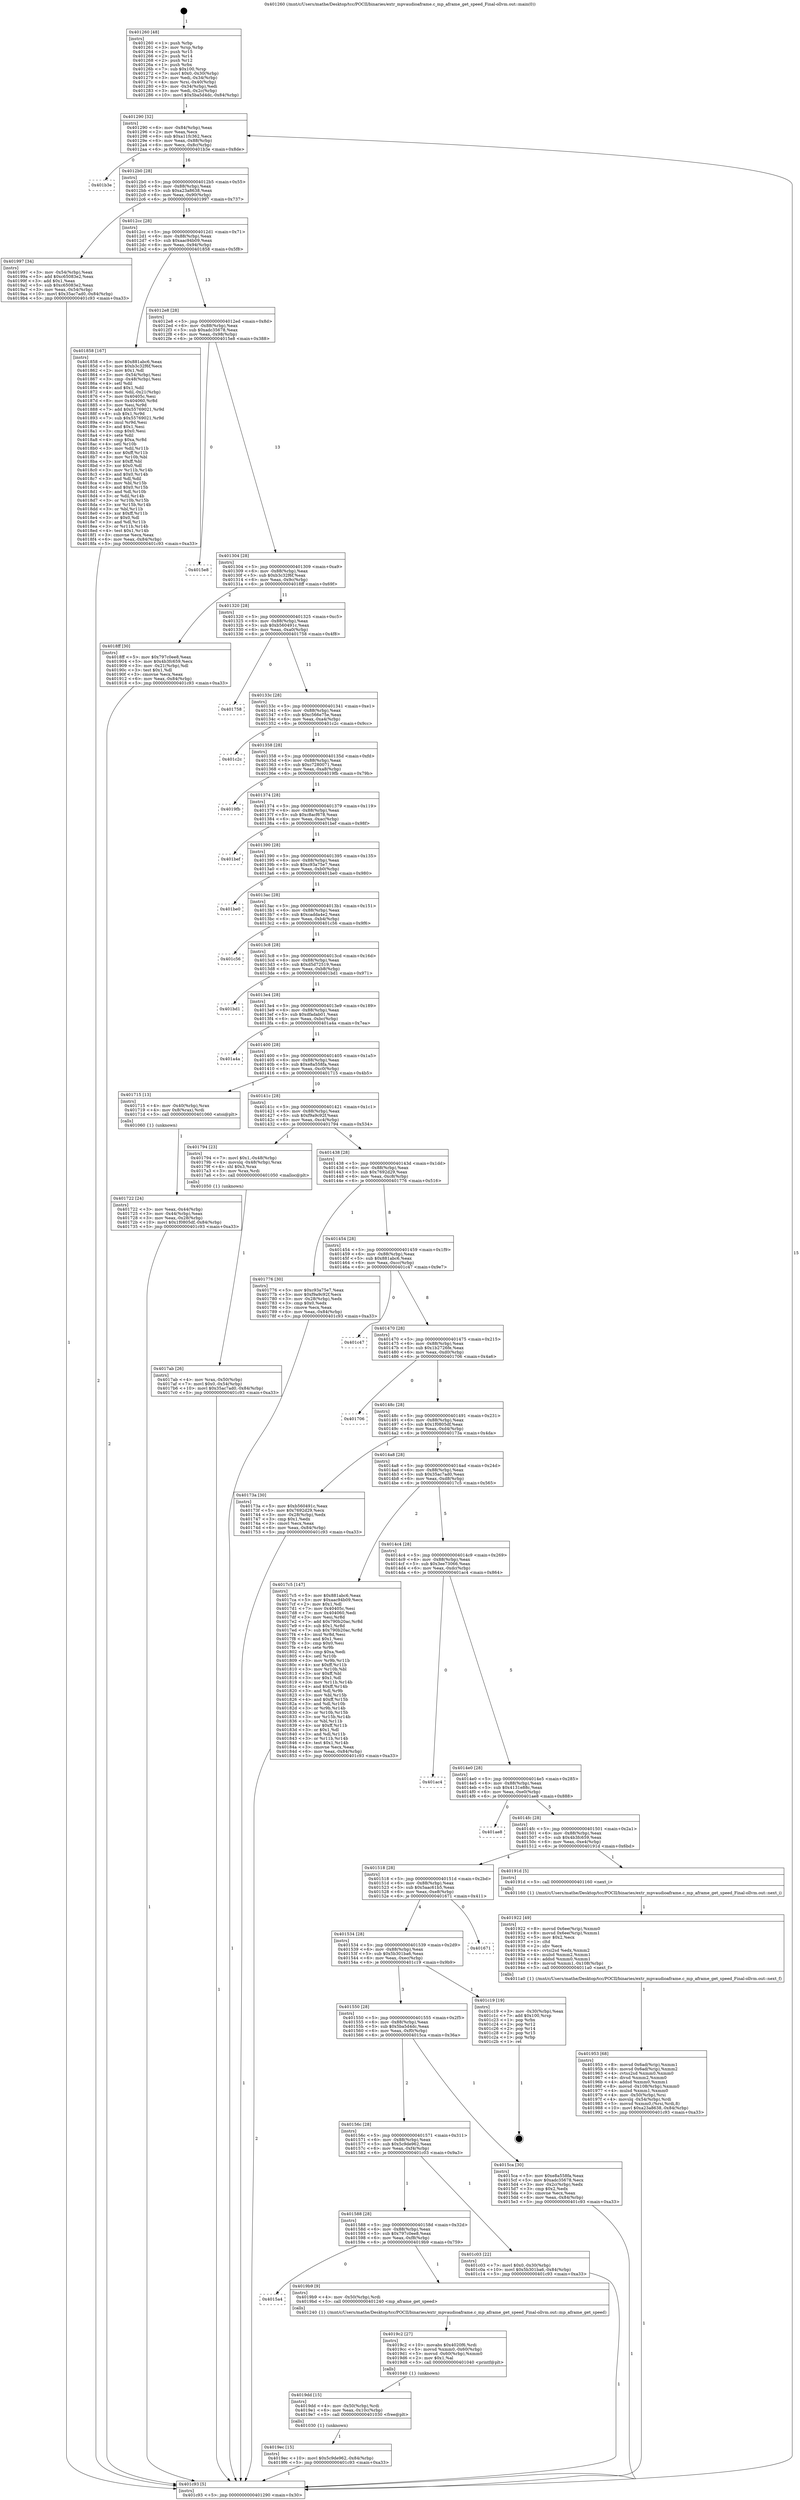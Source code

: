 digraph "0x401260" {
  label = "0x401260 (/mnt/c/Users/mathe/Desktop/tcc/POCII/binaries/extr_mpvaudioaframe.c_mp_aframe_get_speed_Final-ollvm.out::main(0))"
  labelloc = "t"
  node[shape=record]

  Entry [label="",width=0.3,height=0.3,shape=circle,fillcolor=black,style=filled]
  "0x401290" [label="{
     0x401290 [32]\l
     | [instrs]\l
     &nbsp;&nbsp;0x401290 \<+6\>: mov -0x84(%rbp),%eax\l
     &nbsp;&nbsp;0x401296 \<+2\>: mov %eax,%ecx\l
     &nbsp;&nbsp;0x401298 \<+6\>: sub $0xa11fc362,%ecx\l
     &nbsp;&nbsp;0x40129e \<+6\>: mov %eax,-0x88(%rbp)\l
     &nbsp;&nbsp;0x4012a4 \<+6\>: mov %ecx,-0x8c(%rbp)\l
     &nbsp;&nbsp;0x4012aa \<+6\>: je 0000000000401b3e \<main+0x8de\>\l
  }"]
  "0x401b3e" [label="{
     0x401b3e\l
  }", style=dashed]
  "0x4012b0" [label="{
     0x4012b0 [28]\l
     | [instrs]\l
     &nbsp;&nbsp;0x4012b0 \<+5\>: jmp 00000000004012b5 \<main+0x55\>\l
     &nbsp;&nbsp;0x4012b5 \<+6\>: mov -0x88(%rbp),%eax\l
     &nbsp;&nbsp;0x4012bb \<+5\>: sub $0xa23a8638,%eax\l
     &nbsp;&nbsp;0x4012c0 \<+6\>: mov %eax,-0x90(%rbp)\l
     &nbsp;&nbsp;0x4012c6 \<+6\>: je 0000000000401997 \<main+0x737\>\l
  }"]
  Exit [label="",width=0.3,height=0.3,shape=circle,fillcolor=black,style=filled,peripheries=2]
  "0x401997" [label="{
     0x401997 [34]\l
     | [instrs]\l
     &nbsp;&nbsp;0x401997 \<+3\>: mov -0x54(%rbp),%eax\l
     &nbsp;&nbsp;0x40199a \<+5\>: add $0xc65083e2,%eax\l
     &nbsp;&nbsp;0x40199f \<+3\>: add $0x1,%eax\l
     &nbsp;&nbsp;0x4019a2 \<+5\>: sub $0xc65083e2,%eax\l
     &nbsp;&nbsp;0x4019a7 \<+3\>: mov %eax,-0x54(%rbp)\l
     &nbsp;&nbsp;0x4019aa \<+10\>: movl $0x35ac7ad0,-0x84(%rbp)\l
     &nbsp;&nbsp;0x4019b4 \<+5\>: jmp 0000000000401c93 \<main+0xa33\>\l
  }"]
  "0x4012cc" [label="{
     0x4012cc [28]\l
     | [instrs]\l
     &nbsp;&nbsp;0x4012cc \<+5\>: jmp 00000000004012d1 \<main+0x71\>\l
     &nbsp;&nbsp;0x4012d1 \<+6\>: mov -0x88(%rbp),%eax\l
     &nbsp;&nbsp;0x4012d7 \<+5\>: sub $0xaac94b09,%eax\l
     &nbsp;&nbsp;0x4012dc \<+6\>: mov %eax,-0x94(%rbp)\l
     &nbsp;&nbsp;0x4012e2 \<+6\>: je 0000000000401858 \<main+0x5f8\>\l
  }"]
  "0x4019ec" [label="{
     0x4019ec [15]\l
     | [instrs]\l
     &nbsp;&nbsp;0x4019ec \<+10\>: movl $0x5c9de962,-0x84(%rbp)\l
     &nbsp;&nbsp;0x4019f6 \<+5\>: jmp 0000000000401c93 \<main+0xa33\>\l
  }"]
  "0x401858" [label="{
     0x401858 [167]\l
     | [instrs]\l
     &nbsp;&nbsp;0x401858 \<+5\>: mov $0x881abc6,%eax\l
     &nbsp;&nbsp;0x40185d \<+5\>: mov $0xb3c32f6f,%ecx\l
     &nbsp;&nbsp;0x401862 \<+2\>: mov $0x1,%dl\l
     &nbsp;&nbsp;0x401864 \<+3\>: mov -0x54(%rbp),%esi\l
     &nbsp;&nbsp;0x401867 \<+3\>: cmp -0x48(%rbp),%esi\l
     &nbsp;&nbsp;0x40186a \<+4\>: setl %dil\l
     &nbsp;&nbsp;0x40186e \<+4\>: and $0x1,%dil\l
     &nbsp;&nbsp;0x401872 \<+4\>: mov %dil,-0x21(%rbp)\l
     &nbsp;&nbsp;0x401876 \<+7\>: mov 0x40405c,%esi\l
     &nbsp;&nbsp;0x40187d \<+8\>: mov 0x404060,%r8d\l
     &nbsp;&nbsp;0x401885 \<+3\>: mov %esi,%r9d\l
     &nbsp;&nbsp;0x401888 \<+7\>: add $0x55769021,%r9d\l
     &nbsp;&nbsp;0x40188f \<+4\>: sub $0x1,%r9d\l
     &nbsp;&nbsp;0x401893 \<+7\>: sub $0x55769021,%r9d\l
     &nbsp;&nbsp;0x40189a \<+4\>: imul %r9d,%esi\l
     &nbsp;&nbsp;0x40189e \<+3\>: and $0x1,%esi\l
     &nbsp;&nbsp;0x4018a1 \<+3\>: cmp $0x0,%esi\l
     &nbsp;&nbsp;0x4018a4 \<+4\>: sete %dil\l
     &nbsp;&nbsp;0x4018a8 \<+4\>: cmp $0xa,%r8d\l
     &nbsp;&nbsp;0x4018ac \<+4\>: setl %r10b\l
     &nbsp;&nbsp;0x4018b0 \<+3\>: mov %dil,%r11b\l
     &nbsp;&nbsp;0x4018b3 \<+4\>: xor $0xff,%r11b\l
     &nbsp;&nbsp;0x4018b7 \<+3\>: mov %r10b,%bl\l
     &nbsp;&nbsp;0x4018ba \<+3\>: xor $0xff,%bl\l
     &nbsp;&nbsp;0x4018bd \<+3\>: xor $0x0,%dl\l
     &nbsp;&nbsp;0x4018c0 \<+3\>: mov %r11b,%r14b\l
     &nbsp;&nbsp;0x4018c3 \<+4\>: and $0x0,%r14b\l
     &nbsp;&nbsp;0x4018c7 \<+3\>: and %dl,%dil\l
     &nbsp;&nbsp;0x4018ca \<+3\>: mov %bl,%r15b\l
     &nbsp;&nbsp;0x4018cd \<+4\>: and $0x0,%r15b\l
     &nbsp;&nbsp;0x4018d1 \<+3\>: and %dl,%r10b\l
     &nbsp;&nbsp;0x4018d4 \<+3\>: or %dil,%r14b\l
     &nbsp;&nbsp;0x4018d7 \<+3\>: or %r10b,%r15b\l
     &nbsp;&nbsp;0x4018da \<+3\>: xor %r15b,%r14b\l
     &nbsp;&nbsp;0x4018dd \<+3\>: or %bl,%r11b\l
     &nbsp;&nbsp;0x4018e0 \<+4\>: xor $0xff,%r11b\l
     &nbsp;&nbsp;0x4018e4 \<+3\>: or $0x0,%dl\l
     &nbsp;&nbsp;0x4018e7 \<+3\>: and %dl,%r11b\l
     &nbsp;&nbsp;0x4018ea \<+3\>: or %r11b,%r14b\l
     &nbsp;&nbsp;0x4018ed \<+4\>: test $0x1,%r14b\l
     &nbsp;&nbsp;0x4018f1 \<+3\>: cmovne %ecx,%eax\l
     &nbsp;&nbsp;0x4018f4 \<+6\>: mov %eax,-0x84(%rbp)\l
     &nbsp;&nbsp;0x4018fa \<+5\>: jmp 0000000000401c93 \<main+0xa33\>\l
  }"]
  "0x4012e8" [label="{
     0x4012e8 [28]\l
     | [instrs]\l
     &nbsp;&nbsp;0x4012e8 \<+5\>: jmp 00000000004012ed \<main+0x8d\>\l
     &nbsp;&nbsp;0x4012ed \<+6\>: mov -0x88(%rbp),%eax\l
     &nbsp;&nbsp;0x4012f3 \<+5\>: sub $0xadc35678,%eax\l
     &nbsp;&nbsp;0x4012f8 \<+6\>: mov %eax,-0x98(%rbp)\l
     &nbsp;&nbsp;0x4012fe \<+6\>: je 00000000004015e8 \<main+0x388\>\l
  }"]
  "0x4019dd" [label="{
     0x4019dd [15]\l
     | [instrs]\l
     &nbsp;&nbsp;0x4019dd \<+4\>: mov -0x50(%rbp),%rdi\l
     &nbsp;&nbsp;0x4019e1 \<+6\>: mov %eax,-0x10c(%rbp)\l
     &nbsp;&nbsp;0x4019e7 \<+5\>: call 0000000000401030 \<free@plt\>\l
     | [calls]\l
     &nbsp;&nbsp;0x401030 \{1\} (unknown)\l
  }"]
  "0x4015e8" [label="{
     0x4015e8\l
  }", style=dashed]
  "0x401304" [label="{
     0x401304 [28]\l
     | [instrs]\l
     &nbsp;&nbsp;0x401304 \<+5\>: jmp 0000000000401309 \<main+0xa9\>\l
     &nbsp;&nbsp;0x401309 \<+6\>: mov -0x88(%rbp),%eax\l
     &nbsp;&nbsp;0x40130f \<+5\>: sub $0xb3c32f6f,%eax\l
     &nbsp;&nbsp;0x401314 \<+6\>: mov %eax,-0x9c(%rbp)\l
     &nbsp;&nbsp;0x40131a \<+6\>: je 00000000004018ff \<main+0x69f\>\l
  }"]
  "0x4019c2" [label="{
     0x4019c2 [27]\l
     | [instrs]\l
     &nbsp;&nbsp;0x4019c2 \<+10\>: movabs $0x4020f6,%rdi\l
     &nbsp;&nbsp;0x4019cc \<+5\>: movsd %xmm0,-0x60(%rbp)\l
     &nbsp;&nbsp;0x4019d1 \<+5\>: movsd -0x60(%rbp),%xmm0\l
     &nbsp;&nbsp;0x4019d6 \<+2\>: mov $0x1,%al\l
     &nbsp;&nbsp;0x4019d8 \<+5\>: call 0000000000401040 \<printf@plt\>\l
     | [calls]\l
     &nbsp;&nbsp;0x401040 \{1\} (unknown)\l
  }"]
  "0x4018ff" [label="{
     0x4018ff [30]\l
     | [instrs]\l
     &nbsp;&nbsp;0x4018ff \<+5\>: mov $0x797c0ee8,%eax\l
     &nbsp;&nbsp;0x401904 \<+5\>: mov $0x4b3fc659,%ecx\l
     &nbsp;&nbsp;0x401909 \<+3\>: mov -0x21(%rbp),%dl\l
     &nbsp;&nbsp;0x40190c \<+3\>: test $0x1,%dl\l
     &nbsp;&nbsp;0x40190f \<+3\>: cmovne %ecx,%eax\l
     &nbsp;&nbsp;0x401912 \<+6\>: mov %eax,-0x84(%rbp)\l
     &nbsp;&nbsp;0x401918 \<+5\>: jmp 0000000000401c93 \<main+0xa33\>\l
  }"]
  "0x401320" [label="{
     0x401320 [28]\l
     | [instrs]\l
     &nbsp;&nbsp;0x401320 \<+5\>: jmp 0000000000401325 \<main+0xc5\>\l
     &nbsp;&nbsp;0x401325 \<+6\>: mov -0x88(%rbp),%eax\l
     &nbsp;&nbsp;0x40132b \<+5\>: sub $0xb560491c,%eax\l
     &nbsp;&nbsp;0x401330 \<+6\>: mov %eax,-0xa0(%rbp)\l
     &nbsp;&nbsp;0x401336 \<+6\>: je 0000000000401758 \<main+0x4f8\>\l
  }"]
  "0x4015a4" [label="{
     0x4015a4\l
  }", style=dashed]
  "0x401758" [label="{
     0x401758\l
  }", style=dashed]
  "0x40133c" [label="{
     0x40133c [28]\l
     | [instrs]\l
     &nbsp;&nbsp;0x40133c \<+5\>: jmp 0000000000401341 \<main+0xe1\>\l
     &nbsp;&nbsp;0x401341 \<+6\>: mov -0x88(%rbp),%eax\l
     &nbsp;&nbsp;0x401347 \<+5\>: sub $0xc566e75e,%eax\l
     &nbsp;&nbsp;0x40134c \<+6\>: mov %eax,-0xa4(%rbp)\l
     &nbsp;&nbsp;0x401352 \<+6\>: je 0000000000401c2c \<main+0x9cc\>\l
  }"]
  "0x4019b9" [label="{
     0x4019b9 [9]\l
     | [instrs]\l
     &nbsp;&nbsp;0x4019b9 \<+4\>: mov -0x50(%rbp),%rdi\l
     &nbsp;&nbsp;0x4019bd \<+5\>: call 0000000000401240 \<mp_aframe_get_speed\>\l
     | [calls]\l
     &nbsp;&nbsp;0x401240 \{1\} (/mnt/c/Users/mathe/Desktop/tcc/POCII/binaries/extr_mpvaudioaframe.c_mp_aframe_get_speed_Final-ollvm.out::mp_aframe_get_speed)\l
  }"]
  "0x401c2c" [label="{
     0x401c2c\l
  }", style=dashed]
  "0x401358" [label="{
     0x401358 [28]\l
     | [instrs]\l
     &nbsp;&nbsp;0x401358 \<+5\>: jmp 000000000040135d \<main+0xfd\>\l
     &nbsp;&nbsp;0x40135d \<+6\>: mov -0x88(%rbp),%eax\l
     &nbsp;&nbsp;0x401363 \<+5\>: sub $0xc7280071,%eax\l
     &nbsp;&nbsp;0x401368 \<+6\>: mov %eax,-0xa8(%rbp)\l
     &nbsp;&nbsp;0x40136e \<+6\>: je 00000000004019fb \<main+0x79b\>\l
  }"]
  "0x401588" [label="{
     0x401588 [28]\l
     | [instrs]\l
     &nbsp;&nbsp;0x401588 \<+5\>: jmp 000000000040158d \<main+0x32d\>\l
     &nbsp;&nbsp;0x40158d \<+6\>: mov -0x88(%rbp),%eax\l
     &nbsp;&nbsp;0x401593 \<+5\>: sub $0x797c0ee8,%eax\l
     &nbsp;&nbsp;0x401598 \<+6\>: mov %eax,-0xf8(%rbp)\l
     &nbsp;&nbsp;0x40159e \<+6\>: je 00000000004019b9 \<main+0x759\>\l
  }"]
  "0x4019fb" [label="{
     0x4019fb\l
  }", style=dashed]
  "0x401374" [label="{
     0x401374 [28]\l
     | [instrs]\l
     &nbsp;&nbsp;0x401374 \<+5\>: jmp 0000000000401379 \<main+0x119\>\l
     &nbsp;&nbsp;0x401379 \<+6\>: mov -0x88(%rbp),%eax\l
     &nbsp;&nbsp;0x40137f \<+5\>: sub $0xc8acf678,%eax\l
     &nbsp;&nbsp;0x401384 \<+6\>: mov %eax,-0xac(%rbp)\l
     &nbsp;&nbsp;0x40138a \<+6\>: je 0000000000401bef \<main+0x98f\>\l
  }"]
  "0x401c03" [label="{
     0x401c03 [22]\l
     | [instrs]\l
     &nbsp;&nbsp;0x401c03 \<+7\>: movl $0x0,-0x30(%rbp)\l
     &nbsp;&nbsp;0x401c0a \<+10\>: movl $0x5b301ba6,-0x84(%rbp)\l
     &nbsp;&nbsp;0x401c14 \<+5\>: jmp 0000000000401c93 \<main+0xa33\>\l
  }"]
  "0x401bef" [label="{
     0x401bef\l
  }", style=dashed]
  "0x401390" [label="{
     0x401390 [28]\l
     | [instrs]\l
     &nbsp;&nbsp;0x401390 \<+5\>: jmp 0000000000401395 \<main+0x135\>\l
     &nbsp;&nbsp;0x401395 \<+6\>: mov -0x88(%rbp),%eax\l
     &nbsp;&nbsp;0x40139b \<+5\>: sub $0xc93a75e7,%eax\l
     &nbsp;&nbsp;0x4013a0 \<+6\>: mov %eax,-0xb0(%rbp)\l
     &nbsp;&nbsp;0x4013a6 \<+6\>: je 0000000000401be0 \<main+0x980\>\l
  }"]
  "0x401953" [label="{
     0x401953 [68]\l
     | [instrs]\l
     &nbsp;&nbsp;0x401953 \<+8\>: movsd 0x6ad(%rip),%xmm1\l
     &nbsp;&nbsp;0x40195b \<+8\>: movsd 0x6ad(%rip),%xmm2\l
     &nbsp;&nbsp;0x401963 \<+4\>: cvtss2sd %xmm0,%xmm0\l
     &nbsp;&nbsp;0x401967 \<+4\>: divsd %xmm2,%xmm0\l
     &nbsp;&nbsp;0x40196b \<+4\>: addsd %xmm0,%xmm1\l
     &nbsp;&nbsp;0x40196f \<+8\>: movsd -0x108(%rbp),%xmm0\l
     &nbsp;&nbsp;0x401977 \<+4\>: mulsd %xmm1,%xmm0\l
     &nbsp;&nbsp;0x40197b \<+4\>: mov -0x50(%rbp),%rsi\l
     &nbsp;&nbsp;0x40197f \<+4\>: movslq -0x54(%rbp),%rdi\l
     &nbsp;&nbsp;0x401983 \<+5\>: movsd %xmm0,(%rsi,%rdi,8)\l
     &nbsp;&nbsp;0x401988 \<+10\>: movl $0xa23a8638,-0x84(%rbp)\l
     &nbsp;&nbsp;0x401992 \<+5\>: jmp 0000000000401c93 \<main+0xa33\>\l
  }"]
  "0x401be0" [label="{
     0x401be0\l
  }", style=dashed]
  "0x4013ac" [label="{
     0x4013ac [28]\l
     | [instrs]\l
     &nbsp;&nbsp;0x4013ac \<+5\>: jmp 00000000004013b1 \<main+0x151\>\l
     &nbsp;&nbsp;0x4013b1 \<+6\>: mov -0x88(%rbp),%eax\l
     &nbsp;&nbsp;0x4013b7 \<+5\>: sub $0xcadda4e2,%eax\l
     &nbsp;&nbsp;0x4013bc \<+6\>: mov %eax,-0xb4(%rbp)\l
     &nbsp;&nbsp;0x4013c2 \<+6\>: je 0000000000401c56 \<main+0x9f6\>\l
  }"]
  "0x401922" [label="{
     0x401922 [49]\l
     | [instrs]\l
     &nbsp;&nbsp;0x401922 \<+8\>: movsd 0x6ee(%rip),%xmm0\l
     &nbsp;&nbsp;0x40192a \<+8\>: movsd 0x6ee(%rip),%xmm1\l
     &nbsp;&nbsp;0x401932 \<+5\>: mov $0x2,%ecx\l
     &nbsp;&nbsp;0x401937 \<+1\>: cltd\l
     &nbsp;&nbsp;0x401938 \<+2\>: idiv %ecx\l
     &nbsp;&nbsp;0x40193a \<+4\>: cvtsi2sd %edx,%xmm2\l
     &nbsp;&nbsp;0x40193e \<+4\>: mulsd %xmm2,%xmm1\l
     &nbsp;&nbsp;0x401942 \<+4\>: addsd %xmm0,%xmm1\l
     &nbsp;&nbsp;0x401946 \<+8\>: movsd %xmm1,-0x108(%rbp)\l
     &nbsp;&nbsp;0x40194e \<+5\>: call 00000000004011a0 \<next_f\>\l
     | [calls]\l
     &nbsp;&nbsp;0x4011a0 \{1\} (/mnt/c/Users/mathe/Desktop/tcc/POCII/binaries/extr_mpvaudioaframe.c_mp_aframe_get_speed_Final-ollvm.out::next_f)\l
  }"]
  "0x401c56" [label="{
     0x401c56\l
  }", style=dashed]
  "0x4013c8" [label="{
     0x4013c8 [28]\l
     | [instrs]\l
     &nbsp;&nbsp;0x4013c8 \<+5\>: jmp 00000000004013cd \<main+0x16d\>\l
     &nbsp;&nbsp;0x4013cd \<+6\>: mov -0x88(%rbp),%eax\l
     &nbsp;&nbsp;0x4013d3 \<+5\>: sub $0xd5d72519,%eax\l
     &nbsp;&nbsp;0x4013d8 \<+6\>: mov %eax,-0xb8(%rbp)\l
     &nbsp;&nbsp;0x4013de \<+6\>: je 0000000000401bd1 \<main+0x971\>\l
  }"]
  "0x4017ab" [label="{
     0x4017ab [26]\l
     | [instrs]\l
     &nbsp;&nbsp;0x4017ab \<+4\>: mov %rax,-0x50(%rbp)\l
     &nbsp;&nbsp;0x4017af \<+7\>: movl $0x0,-0x54(%rbp)\l
     &nbsp;&nbsp;0x4017b6 \<+10\>: movl $0x35ac7ad0,-0x84(%rbp)\l
     &nbsp;&nbsp;0x4017c0 \<+5\>: jmp 0000000000401c93 \<main+0xa33\>\l
  }"]
  "0x401bd1" [label="{
     0x401bd1\l
  }", style=dashed]
  "0x4013e4" [label="{
     0x4013e4 [28]\l
     | [instrs]\l
     &nbsp;&nbsp;0x4013e4 \<+5\>: jmp 00000000004013e9 \<main+0x189\>\l
     &nbsp;&nbsp;0x4013e9 \<+6\>: mov -0x88(%rbp),%eax\l
     &nbsp;&nbsp;0x4013ef \<+5\>: sub $0xdfadab01,%eax\l
     &nbsp;&nbsp;0x4013f4 \<+6\>: mov %eax,-0xbc(%rbp)\l
     &nbsp;&nbsp;0x4013fa \<+6\>: je 0000000000401a4a \<main+0x7ea\>\l
  }"]
  "0x401722" [label="{
     0x401722 [24]\l
     | [instrs]\l
     &nbsp;&nbsp;0x401722 \<+3\>: mov %eax,-0x44(%rbp)\l
     &nbsp;&nbsp;0x401725 \<+3\>: mov -0x44(%rbp),%eax\l
     &nbsp;&nbsp;0x401728 \<+3\>: mov %eax,-0x28(%rbp)\l
     &nbsp;&nbsp;0x40172b \<+10\>: movl $0x1f0805df,-0x84(%rbp)\l
     &nbsp;&nbsp;0x401735 \<+5\>: jmp 0000000000401c93 \<main+0xa33\>\l
  }"]
  "0x401a4a" [label="{
     0x401a4a\l
  }", style=dashed]
  "0x401400" [label="{
     0x401400 [28]\l
     | [instrs]\l
     &nbsp;&nbsp;0x401400 \<+5\>: jmp 0000000000401405 \<main+0x1a5\>\l
     &nbsp;&nbsp;0x401405 \<+6\>: mov -0x88(%rbp),%eax\l
     &nbsp;&nbsp;0x40140b \<+5\>: sub $0xe8a558fa,%eax\l
     &nbsp;&nbsp;0x401410 \<+6\>: mov %eax,-0xc0(%rbp)\l
     &nbsp;&nbsp;0x401416 \<+6\>: je 0000000000401715 \<main+0x4b5\>\l
  }"]
  "0x401260" [label="{
     0x401260 [48]\l
     | [instrs]\l
     &nbsp;&nbsp;0x401260 \<+1\>: push %rbp\l
     &nbsp;&nbsp;0x401261 \<+3\>: mov %rsp,%rbp\l
     &nbsp;&nbsp;0x401264 \<+2\>: push %r15\l
     &nbsp;&nbsp;0x401266 \<+2\>: push %r14\l
     &nbsp;&nbsp;0x401268 \<+2\>: push %r12\l
     &nbsp;&nbsp;0x40126a \<+1\>: push %rbx\l
     &nbsp;&nbsp;0x40126b \<+7\>: sub $0x100,%rsp\l
     &nbsp;&nbsp;0x401272 \<+7\>: movl $0x0,-0x30(%rbp)\l
     &nbsp;&nbsp;0x401279 \<+3\>: mov %edi,-0x34(%rbp)\l
     &nbsp;&nbsp;0x40127c \<+4\>: mov %rsi,-0x40(%rbp)\l
     &nbsp;&nbsp;0x401280 \<+3\>: mov -0x34(%rbp),%edi\l
     &nbsp;&nbsp;0x401283 \<+3\>: mov %edi,-0x2c(%rbp)\l
     &nbsp;&nbsp;0x401286 \<+10\>: movl $0x5ba5d4dc,-0x84(%rbp)\l
  }"]
  "0x401715" [label="{
     0x401715 [13]\l
     | [instrs]\l
     &nbsp;&nbsp;0x401715 \<+4\>: mov -0x40(%rbp),%rax\l
     &nbsp;&nbsp;0x401719 \<+4\>: mov 0x8(%rax),%rdi\l
     &nbsp;&nbsp;0x40171d \<+5\>: call 0000000000401060 \<atoi@plt\>\l
     | [calls]\l
     &nbsp;&nbsp;0x401060 \{1\} (unknown)\l
  }"]
  "0x40141c" [label="{
     0x40141c [28]\l
     | [instrs]\l
     &nbsp;&nbsp;0x40141c \<+5\>: jmp 0000000000401421 \<main+0x1c1\>\l
     &nbsp;&nbsp;0x401421 \<+6\>: mov -0x88(%rbp),%eax\l
     &nbsp;&nbsp;0x401427 \<+5\>: sub $0xf9a9c92f,%eax\l
     &nbsp;&nbsp;0x40142c \<+6\>: mov %eax,-0xc4(%rbp)\l
     &nbsp;&nbsp;0x401432 \<+6\>: je 0000000000401794 \<main+0x534\>\l
  }"]
  "0x401c93" [label="{
     0x401c93 [5]\l
     | [instrs]\l
     &nbsp;&nbsp;0x401c93 \<+5\>: jmp 0000000000401290 \<main+0x30\>\l
  }"]
  "0x401794" [label="{
     0x401794 [23]\l
     | [instrs]\l
     &nbsp;&nbsp;0x401794 \<+7\>: movl $0x1,-0x48(%rbp)\l
     &nbsp;&nbsp;0x40179b \<+4\>: movslq -0x48(%rbp),%rax\l
     &nbsp;&nbsp;0x40179f \<+4\>: shl $0x3,%rax\l
     &nbsp;&nbsp;0x4017a3 \<+3\>: mov %rax,%rdi\l
     &nbsp;&nbsp;0x4017a6 \<+5\>: call 0000000000401050 \<malloc@plt\>\l
     | [calls]\l
     &nbsp;&nbsp;0x401050 \{1\} (unknown)\l
  }"]
  "0x401438" [label="{
     0x401438 [28]\l
     | [instrs]\l
     &nbsp;&nbsp;0x401438 \<+5\>: jmp 000000000040143d \<main+0x1dd\>\l
     &nbsp;&nbsp;0x40143d \<+6\>: mov -0x88(%rbp),%eax\l
     &nbsp;&nbsp;0x401443 \<+5\>: sub $0x7692d29,%eax\l
     &nbsp;&nbsp;0x401448 \<+6\>: mov %eax,-0xc8(%rbp)\l
     &nbsp;&nbsp;0x40144e \<+6\>: je 0000000000401776 \<main+0x516\>\l
  }"]
  "0x40156c" [label="{
     0x40156c [28]\l
     | [instrs]\l
     &nbsp;&nbsp;0x40156c \<+5\>: jmp 0000000000401571 \<main+0x311\>\l
     &nbsp;&nbsp;0x401571 \<+6\>: mov -0x88(%rbp),%eax\l
     &nbsp;&nbsp;0x401577 \<+5\>: sub $0x5c9de962,%eax\l
     &nbsp;&nbsp;0x40157c \<+6\>: mov %eax,-0xf4(%rbp)\l
     &nbsp;&nbsp;0x401582 \<+6\>: je 0000000000401c03 \<main+0x9a3\>\l
  }"]
  "0x401776" [label="{
     0x401776 [30]\l
     | [instrs]\l
     &nbsp;&nbsp;0x401776 \<+5\>: mov $0xc93a75e7,%eax\l
     &nbsp;&nbsp;0x40177b \<+5\>: mov $0xf9a9c92f,%ecx\l
     &nbsp;&nbsp;0x401780 \<+3\>: mov -0x28(%rbp),%edx\l
     &nbsp;&nbsp;0x401783 \<+3\>: cmp $0x0,%edx\l
     &nbsp;&nbsp;0x401786 \<+3\>: cmove %ecx,%eax\l
     &nbsp;&nbsp;0x401789 \<+6\>: mov %eax,-0x84(%rbp)\l
     &nbsp;&nbsp;0x40178f \<+5\>: jmp 0000000000401c93 \<main+0xa33\>\l
  }"]
  "0x401454" [label="{
     0x401454 [28]\l
     | [instrs]\l
     &nbsp;&nbsp;0x401454 \<+5\>: jmp 0000000000401459 \<main+0x1f9\>\l
     &nbsp;&nbsp;0x401459 \<+6\>: mov -0x88(%rbp),%eax\l
     &nbsp;&nbsp;0x40145f \<+5\>: sub $0x881abc6,%eax\l
     &nbsp;&nbsp;0x401464 \<+6\>: mov %eax,-0xcc(%rbp)\l
     &nbsp;&nbsp;0x40146a \<+6\>: je 0000000000401c47 \<main+0x9e7\>\l
  }"]
  "0x4015ca" [label="{
     0x4015ca [30]\l
     | [instrs]\l
     &nbsp;&nbsp;0x4015ca \<+5\>: mov $0xe8a558fa,%eax\l
     &nbsp;&nbsp;0x4015cf \<+5\>: mov $0xadc35678,%ecx\l
     &nbsp;&nbsp;0x4015d4 \<+3\>: mov -0x2c(%rbp),%edx\l
     &nbsp;&nbsp;0x4015d7 \<+3\>: cmp $0x2,%edx\l
     &nbsp;&nbsp;0x4015da \<+3\>: cmovne %ecx,%eax\l
     &nbsp;&nbsp;0x4015dd \<+6\>: mov %eax,-0x84(%rbp)\l
     &nbsp;&nbsp;0x4015e3 \<+5\>: jmp 0000000000401c93 \<main+0xa33\>\l
  }"]
  "0x401c47" [label="{
     0x401c47\l
  }", style=dashed]
  "0x401470" [label="{
     0x401470 [28]\l
     | [instrs]\l
     &nbsp;&nbsp;0x401470 \<+5\>: jmp 0000000000401475 \<main+0x215\>\l
     &nbsp;&nbsp;0x401475 \<+6\>: mov -0x88(%rbp),%eax\l
     &nbsp;&nbsp;0x40147b \<+5\>: sub $0x1b2726fe,%eax\l
     &nbsp;&nbsp;0x401480 \<+6\>: mov %eax,-0xd0(%rbp)\l
     &nbsp;&nbsp;0x401486 \<+6\>: je 0000000000401706 \<main+0x4a6\>\l
  }"]
  "0x401550" [label="{
     0x401550 [28]\l
     | [instrs]\l
     &nbsp;&nbsp;0x401550 \<+5\>: jmp 0000000000401555 \<main+0x2f5\>\l
     &nbsp;&nbsp;0x401555 \<+6\>: mov -0x88(%rbp),%eax\l
     &nbsp;&nbsp;0x40155b \<+5\>: sub $0x5ba5d4dc,%eax\l
     &nbsp;&nbsp;0x401560 \<+6\>: mov %eax,-0xf0(%rbp)\l
     &nbsp;&nbsp;0x401566 \<+6\>: je 00000000004015ca \<main+0x36a\>\l
  }"]
  "0x401706" [label="{
     0x401706\l
  }", style=dashed]
  "0x40148c" [label="{
     0x40148c [28]\l
     | [instrs]\l
     &nbsp;&nbsp;0x40148c \<+5\>: jmp 0000000000401491 \<main+0x231\>\l
     &nbsp;&nbsp;0x401491 \<+6\>: mov -0x88(%rbp),%eax\l
     &nbsp;&nbsp;0x401497 \<+5\>: sub $0x1f0805df,%eax\l
     &nbsp;&nbsp;0x40149c \<+6\>: mov %eax,-0xd4(%rbp)\l
     &nbsp;&nbsp;0x4014a2 \<+6\>: je 000000000040173a \<main+0x4da\>\l
  }"]
  "0x401c19" [label="{
     0x401c19 [19]\l
     | [instrs]\l
     &nbsp;&nbsp;0x401c19 \<+3\>: mov -0x30(%rbp),%eax\l
     &nbsp;&nbsp;0x401c1c \<+7\>: add $0x100,%rsp\l
     &nbsp;&nbsp;0x401c23 \<+1\>: pop %rbx\l
     &nbsp;&nbsp;0x401c24 \<+2\>: pop %r12\l
     &nbsp;&nbsp;0x401c26 \<+2\>: pop %r14\l
     &nbsp;&nbsp;0x401c28 \<+2\>: pop %r15\l
     &nbsp;&nbsp;0x401c2a \<+1\>: pop %rbp\l
     &nbsp;&nbsp;0x401c2b \<+1\>: ret\l
  }"]
  "0x40173a" [label="{
     0x40173a [30]\l
     | [instrs]\l
     &nbsp;&nbsp;0x40173a \<+5\>: mov $0xb560491c,%eax\l
     &nbsp;&nbsp;0x40173f \<+5\>: mov $0x7692d29,%ecx\l
     &nbsp;&nbsp;0x401744 \<+3\>: mov -0x28(%rbp),%edx\l
     &nbsp;&nbsp;0x401747 \<+3\>: cmp $0x1,%edx\l
     &nbsp;&nbsp;0x40174a \<+3\>: cmovl %ecx,%eax\l
     &nbsp;&nbsp;0x40174d \<+6\>: mov %eax,-0x84(%rbp)\l
     &nbsp;&nbsp;0x401753 \<+5\>: jmp 0000000000401c93 \<main+0xa33\>\l
  }"]
  "0x4014a8" [label="{
     0x4014a8 [28]\l
     | [instrs]\l
     &nbsp;&nbsp;0x4014a8 \<+5\>: jmp 00000000004014ad \<main+0x24d\>\l
     &nbsp;&nbsp;0x4014ad \<+6\>: mov -0x88(%rbp),%eax\l
     &nbsp;&nbsp;0x4014b3 \<+5\>: sub $0x35ac7ad0,%eax\l
     &nbsp;&nbsp;0x4014b8 \<+6\>: mov %eax,-0xd8(%rbp)\l
     &nbsp;&nbsp;0x4014be \<+6\>: je 00000000004017c5 \<main+0x565\>\l
  }"]
  "0x401534" [label="{
     0x401534 [28]\l
     | [instrs]\l
     &nbsp;&nbsp;0x401534 \<+5\>: jmp 0000000000401539 \<main+0x2d9\>\l
     &nbsp;&nbsp;0x401539 \<+6\>: mov -0x88(%rbp),%eax\l
     &nbsp;&nbsp;0x40153f \<+5\>: sub $0x5b301ba6,%eax\l
     &nbsp;&nbsp;0x401544 \<+6\>: mov %eax,-0xec(%rbp)\l
     &nbsp;&nbsp;0x40154a \<+6\>: je 0000000000401c19 \<main+0x9b9\>\l
  }"]
  "0x4017c5" [label="{
     0x4017c5 [147]\l
     | [instrs]\l
     &nbsp;&nbsp;0x4017c5 \<+5\>: mov $0x881abc6,%eax\l
     &nbsp;&nbsp;0x4017ca \<+5\>: mov $0xaac94b09,%ecx\l
     &nbsp;&nbsp;0x4017cf \<+2\>: mov $0x1,%dl\l
     &nbsp;&nbsp;0x4017d1 \<+7\>: mov 0x40405c,%esi\l
     &nbsp;&nbsp;0x4017d8 \<+7\>: mov 0x404060,%edi\l
     &nbsp;&nbsp;0x4017df \<+3\>: mov %esi,%r8d\l
     &nbsp;&nbsp;0x4017e2 \<+7\>: add $0x790b20ac,%r8d\l
     &nbsp;&nbsp;0x4017e9 \<+4\>: sub $0x1,%r8d\l
     &nbsp;&nbsp;0x4017ed \<+7\>: sub $0x790b20ac,%r8d\l
     &nbsp;&nbsp;0x4017f4 \<+4\>: imul %r8d,%esi\l
     &nbsp;&nbsp;0x4017f8 \<+3\>: and $0x1,%esi\l
     &nbsp;&nbsp;0x4017fb \<+3\>: cmp $0x0,%esi\l
     &nbsp;&nbsp;0x4017fe \<+4\>: sete %r9b\l
     &nbsp;&nbsp;0x401802 \<+3\>: cmp $0xa,%edi\l
     &nbsp;&nbsp;0x401805 \<+4\>: setl %r10b\l
     &nbsp;&nbsp;0x401809 \<+3\>: mov %r9b,%r11b\l
     &nbsp;&nbsp;0x40180c \<+4\>: xor $0xff,%r11b\l
     &nbsp;&nbsp;0x401810 \<+3\>: mov %r10b,%bl\l
     &nbsp;&nbsp;0x401813 \<+3\>: xor $0xff,%bl\l
     &nbsp;&nbsp;0x401816 \<+3\>: xor $0x1,%dl\l
     &nbsp;&nbsp;0x401819 \<+3\>: mov %r11b,%r14b\l
     &nbsp;&nbsp;0x40181c \<+4\>: and $0xff,%r14b\l
     &nbsp;&nbsp;0x401820 \<+3\>: and %dl,%r9b\l
     &nbsp;&nbsp;0x401823 \<+3\>: mov %bl,%r15b\l
     &nbsp;&nbsp;0x401826 \<+4\>: and $0xff,%r15b\l
     &nbsp;&nbsp;0x40182a \<+3\>: and %dl,%r10b\l
     &nbsp;&nbsp;0x40182d \<+3\>: or %r9b,%r14b\l
     &nbsp;&nbsp;0x401830 \<+3\>: or %r10b,%r15b\l
     &nbsp;&nbsp;0x401833 \<+3\>: xor %r15b,%r14b\l
     &nbsp;&nbsp;0x401836 \<+3\>: or %bl,%r11b\l
     &nbsp;&nbsp;0x401839 \<+4\>: xor $0xff,%r11b\l
     &nbsp;&nbsp;0x40183d \<+3\>: or $0x1,%dl\l
     &nbsp;&nbsp;0x401840 \<+3\>: and %dl,%r11b\l
     &nbsp;&nbsp;0x401843 \<+3\>: or %r11b,%r14b\l
     &nbsp;&nbsp;0x401846 \<+4\>: test $0x1,%r14b\l
     &nbsp;&nbsp;0x40184a \<+3\>: cmovne %ecx,%eax\l
     &nbsp;&nbsp;0x40184d \<+6\>: mov %eax,-0x84(%rbp)\l
     &nbsp;&nbsp;0x401853 \<+5\>: jmp 0000000000401c93 \<main+0xa33\>\l
  }"]
  "0x4014c4" [label="{
     0x4014c4 [28]\l
     | [instrs]\l
     &nbsp;&nbsp;0x4014c4 \<+5\>: jmp 00000000004014c9 \<main+0x269\>\l
     &nbsp;&nbsp;0x4014c9 \<+6\>: mov -0x88(%rbp),%eax\l
     &nbsp;&nbsp;0x4014cf \<+5\>: sub $0x3ee73066,%eax\l
     &nbsp;&nbsp;0x4014d4 \<+6\>: mov %eax,-0xdc(%rbp)\l
     &nbsp;&nbsp;0x4014da \<+6\>: je 0000000000401ac4 \<main+0x864\>\l
  }"]
  "0x401671" [label="{
     0x401671\l
  }", style=dashed]
  "0x401ac4" [label="{
     0x401ac4\l
  }", style=dashed]
  "0x4014e0" [label="{
     0x4014e0 [28]\l
     | [instrs]\l
     &nbsp;&nbsp;0x4014e0 \<+5\>: jmp 00000000004014e5 \<main+0x285\>\l
     &nbsp;&nbsp;0x4014e5 \<+6\>: mov -0x88(%rbp),%eax\l
     &nbsp;&nbsp;0x4014eb \<+5\>: sub $0x4131e88c,%eax\l
     &nbsp;&nbsp;0x4014f0 \<+6\>: mov %eax,-0xe0(%rbp)\l
     &nbsp;&nbsp;0x4014f6 \<+6\>: je 0000000000401ae8 \<main+0x888\>\l
  }"]
  "0x401518" [label="{
     0x401518 [28]\l
     | [instrs]\l
     &nbsp;&nbsp;0x401518 \<+5\>: jmp 000000000040151d \<main+0x2bd\>\l
     &nbsp;&nbsp;0x40151d \<+6\>: mov -0x88(%rbp),%eax\l
     &nbsp;&nbsp;0x401523 \<+5\>: sub $0x5aac61b5,%eax\l
     &nbsp;&nbsp;0x401528 \<+6\>: mov %eax,-0xe8(%rbp)\l
     &nbsp;&nbsp;0x40152e \<+6\>: je 0000000000401671 \<main+0x411\>\l
  }"]
  "0x401ae8" [label="{
     0x401ae8\l
  }", style=dashed]
  "0x4014fc" [label="{
     0x4014fc [28]\l
     | [instrs]\l
     &nbsp;&nbsp;0x4014fc \<+5\>: jmp 0000000000401501 \<main+0x2a1\>\l
     &nbsp;&nbsp;0x401501 \<+6\>: mov -0x88(%rbp),%eax\l
     &nbsp;&nbsp;0x401507 \<+5\>: sub $0x4b3fc659,%eax\l
     &nbsp;&nbsp;0x40150c \<+6\>: mov %eax,-0xe4(%rbp)\l
     &nbsp;&nbsp;0x401512 \<+6\>: je 000000000040191d \<main+0x6bd\>\l
  }"]
  "0x40191d" [label="{
     0x40191d [5]\l
     | [instrs]\l
     &nbsp;&nbsp;0x40191d \<+5\>: call 0000000000401160 \<next_i\>\l
     | [calls]\l
     &nbsp;&nbsp;0x401160 \{1\} (/mnt/c/Users/mathe/Desktop/tcc/POCII/binaries/extr_mpvaudioaframe.c_mp_aframe_get_speed_Final-ollvm.out::next_i)\l
  }"]
  Entry -> "0x401260" [label=" 1"]
  "0x401290" -> "0x401b3e" [label=" 0"]
  "0x401290" -> "0x4012b0" [label=" 16"]
  "0x401c19" -> Exit [label=" 1"]
  "0x4012b0" -> "0x401997" [label=" 1"]
  "0x4012b0" -> "0x4012cc" [label=" 15"]
  "0x401c03" -> "0x401c93" [label=" 1"]
  "0x4012cc" -> "0x401858" [label=" 2"]
  "0x4012cc" -> "0x4012e8" [label=" 13"]
  "0x4019ec" -> "0x401c93" [label=" 1"]
  "0x4012e8" -> "0x4015e8" [label=" 0"]
  "0x4012e8" -> "0x401304" [label=" 13"]
  "0x4019dd" -> "0x4019ec" [label=" 1"]
  "0x401304" -> "0x4018ff" [label=" 2"]
  "0x401304" -> "0x401320" [label=" 11"]
  "0x4019c2" -> "0x4019dd" [label=" 1"]
  "0x401320" -> "0x401758" [label=" 0"]
  "0x401320" -> "0x40133c" [label=" 11"]
  "0x4019b9" -> "0x4019c2" [label=" 1"]
  "0x40133c" -> "0x401c2c" [label=" 0"]
  "0x40133c" -> "0x401358" [label=" 11"]
  "0x401588" -> "0x4015a4" [label=" 0"]
  "0x401358" -> "0x4019fb" [label=" 0"]
  "0x401358" -> "0x401374" [label=" 11"]
  "0x401588" -> "0x4019b9" [label=" 1"]
  "0x401374" -> "0x401bef" [label=" 0"]
  "0x401374" -> "0x401390" [label=" 11"]
  "0x40156c" -> "0x401588" [label=" 1"]
  "0x401390" -> "0x401be0" [label=" 0"]
  "0x401390" -> "0x4013ac" [label=" 11"]
  "0x40156c" -> "0x401c03" [label=" 1"]
  "0x4013ac" -> "0x401c56" [label=" 0"]
  "0x4013ac" -> "0x4013c8" [label=" 11"]
  "0x401997" -> "0x401c93" [label=" 1"]
  "0x4013c8" -> "0x401bd1" [label=" 0"]
  "0x4013c8" -> "0x4013e4" [label=" 11"]
  "0x401953" -> "0x401c93" [label=" 1"]
  "0x4013e4" -> "0x401a4a" [label=" 0"]
  "0x4013e4" -> "0x401400" [label=" 11"]
  "0x401922" -> "0x401953" [label=" 1"]
  "0x401400" -> "0x401715" [label=" 1"]
  "0x401400" -> "0x40141c" [label=" 10"]
  "0x40191d" -> "0x401922" [label=" 1"]
  "0x40141c" -> "0x401794" [label=" 1"]
  "0x40141c" -> "0x401438" [label=" 9"]
  "0x4018ff" -> "0x401c93" [label=" 2"]
  "0x401438" -> "0x401776" [label=" 1"]
  "0x401438" -> "0x401454" [label=" 8"]
  "0x401858" -> "0x401c93" [label=" 2"]
  "0x401454" -> "0x401c47" [label=" 0"]
  "0x401454" -> "0x401470" [label=" 8"]
  "0x4017c5" -> "0x401c93" [label=" 2"]
  "0x401470" -> "0x401706" [label=" 0"]
  "0x401470" -> "0x40148c" [label=" 8"]
  "0x401794" -> "0x4017ab" [label=" 1"]
  "0x40148c" -> "0x40173a" [label=" 1"]
  "0x40148c" -> "0x4014a8" [label=" 7"]
  "0x401776" -> "0x401c93" [label=" 1"]
  "0x4014a8" -> "0x4017c5" [label=" 2"]
  "0x4014a8" -> "0x4014c4" [label=" 5"]
  "0x401722" -> "0x401c93" [label=" 1"]
  "0x4014c4" -> "0x401ac4" [label=" 0"]
  "0x4014c4" -> "0x4014e0" [label=" 5"]
  "0x401715" -> "0x401722" [label=" 1"]
  "0x4014e0" -> "0x401ae8" [label=" 0"]
  "0x4014e0" -> "0x4014fc" [label=" 5"]
  "0x401260" -> "0x401290" [label=" 1"]
  "0x4014fc" -> "0x40191d" [label=" 1"]
  "0x4014fc" -> "0x401518" [label=" 4"]
  "0x401c93" -> "0x401290" [label=" 15"]
  "0x401518" -> "0x401671" [label=" 0"]
  "0x401518" -> "0x401534" [label=" 4"]
  "0x40173a" -> "0x401c93" [label=" 1"]
  "0x401534" -> "0x401c19" [label=" 1"]
  "0x401534" -> "0x401550" [label=" 3"]
  "0x4017ab" -> "0x401c93" [label=" 1"]
  "0x401550" -> "0x4015ca" [label=" 1"]
  "0x401550" -> "0x40156c" [label=" 2"]
  "0x4015ca" -> "0x401c93" [label=" 1"]
}
